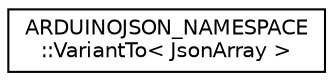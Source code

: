 digraph "Graphical Class Hierarchy"
{
 // LATEX_PDF_SIZE
  edge [fontname="Helvetica",fontsize="10",labelfontname="Helvetica",labelfontsize="10"];
  node [fontname="Helvetica",fontsize="10",shape=record];
  rankdir="LR";
  Node0 [label="ARDUINOJSON_NAMESPACE\l::VariantTo\< JsonArray \>",height=0.2,width=0.4,color="black", fillcolor="white", style="filled",URL="$structARDUINOJSON__NAMESPACE_1_1VariantTo_3_01JsonArray_01_4.html",tooltip=" "];
}

